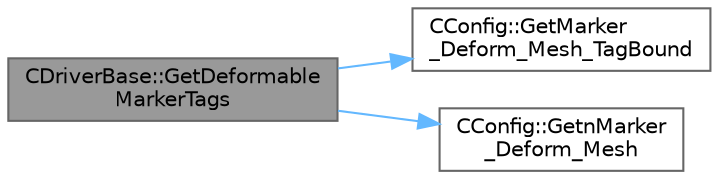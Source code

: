 digraph "CDriverBase::GetDeformableMarkerTags"
{
 // LATEX_PDF_SIZE
  bgcolor="transparent";
  edge [fontname=Helvetica,fontsize=10,labelfontname=Helvetica,labelfontsize=10];
  node [fontname=Helvetica,fontsize=10,shape=box,height=0.2,width=0.4];
  rankdir="LR";
  Node1 [id="Node000001",label="CDriverBase::GetDeformable\lMarkerTags",height=0.2,width=0.4,color="gray40", fillcolor="grey60", style="filled", fontcolor="black",tooltip="Get all the deformable boundary marker tags."];
  Node1 -> Node2 [id="edge1_Node000001_Node000002",color="steelblue1",style="solid",tooltip=" "];
  Node2 [id="Node000002",label="CConfig::GetMarker\l_Deform_Mesh_TagBound",height=0.2,width=0.4,color="grey40", fillcolor="white", style="filled",URL="$classCConfig.html#a7e46cd88e553aae6d604b9e20333b367",tooltip="Get the name of the DEFORM_MESH boundary defined in the geometry file."];
  Node1 -> Node3 [id="edge2_Node000001_Node000003",color="steelblue1",style="solid",tooltip=" "];
  Node3 [id="Node000003",label="CConfig::GetnMarker\l_Deform_Mesh",height=0.2,width=0.4,color="grey40", fillcolor="white", style="filled",URL="$classCConfig.html#ae9e63e7375bcfe425f6362038aa04c99",tooltip="Get the total number of deformable markers at the boundary."];
}
